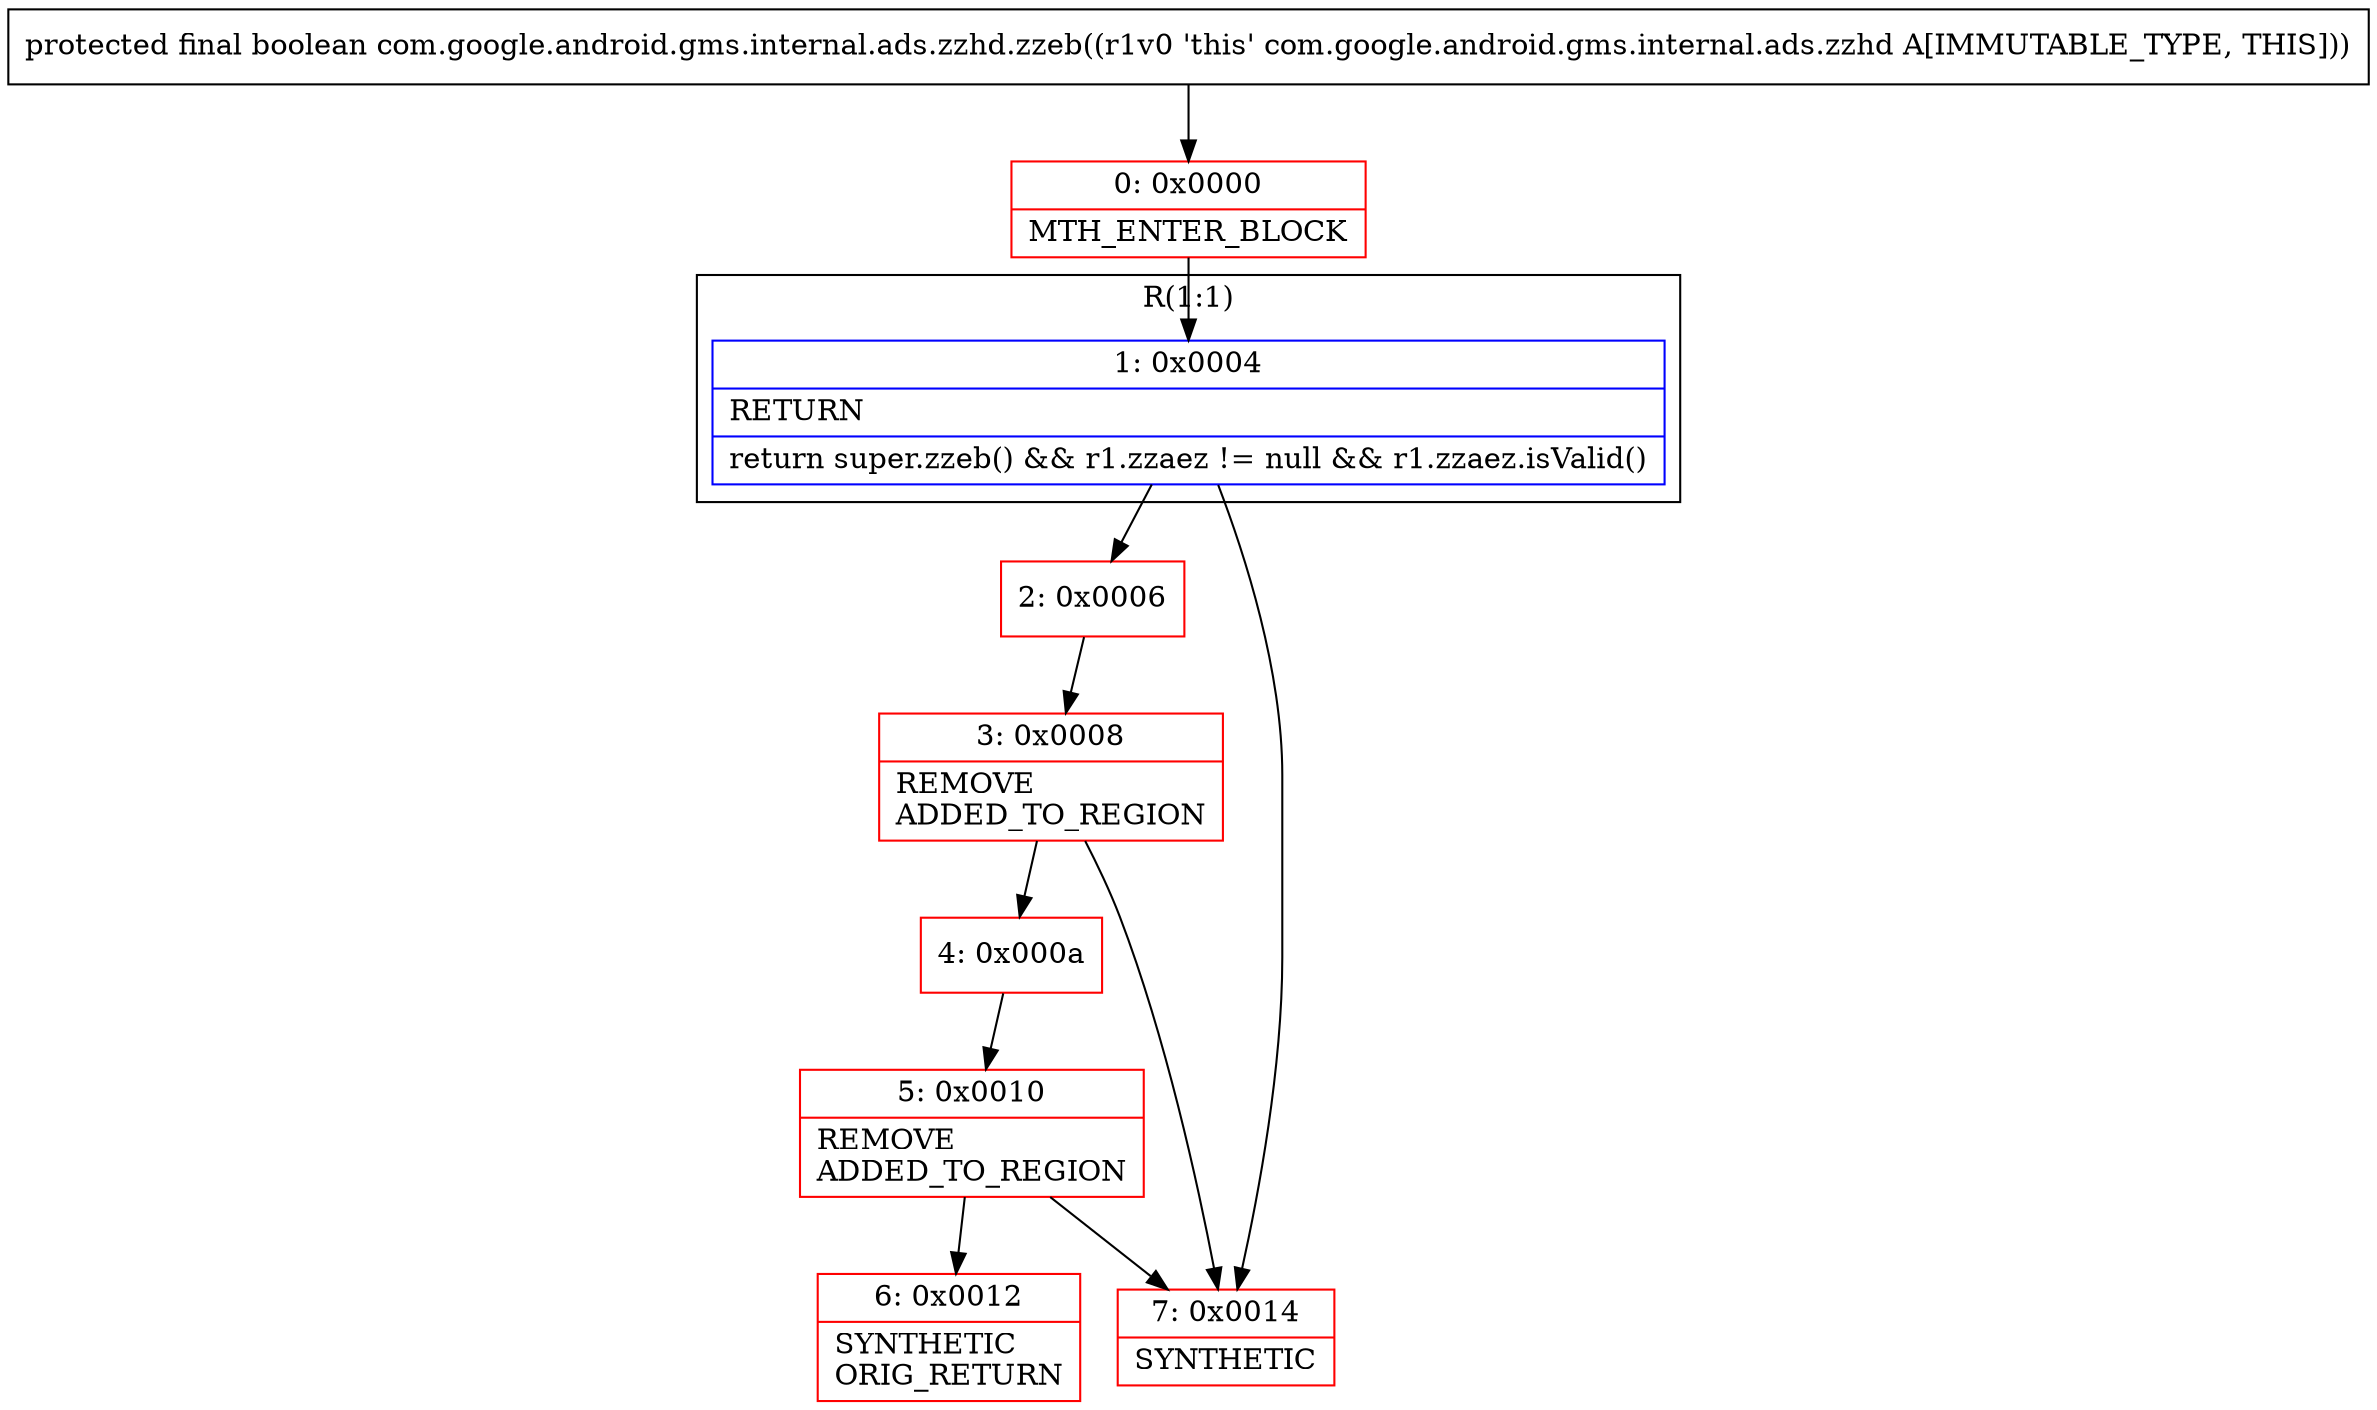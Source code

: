 digraph "CFG forcom.google.android.gms.internal.ads.zzhd.zzeb()Z" {
subgraph cluster_Region_1825807487 {
label = "R(1:1)";
node [shape=record,color=blue];
Node_1 [shape=record,label="{1\:\ 0x0004|RETURN\l|return super.zzeb() && r1.zzaez != null && r1.zzaez.isValid()\l}"];
}
Node_0 [shape=record,color=red,label="{0\:\ 0x0000|MTH_ENTER_BLOCK\l}"];
Node_2 [shape=record,color=red,label="{2\:\ 0x0006}"];
Node_3 [shape=record,color=red,label="{3\:\ 0x0008|REMOVE\lADDED_TO_REGION\l}"];
Node_4 [shape=record,color=red,label="{4\:\ 0x000a}"];
Node_5 [shape=record,color=red,label="{5\:\ 0x0010|REMOVE\lADDED_TO_REGION\l}"];
Node_6 [shape=record,color=red,label="{6\:\ 0x0012|SYNTHETIC\lORIG_RETURN\l}"];
Node_7 [shape=record,color=red,label="{7\:\ 0x0014|SYNTHETIC\l}"];
MethodNode[shape=record,label="{protected final boolean com.google.android.gms.internal.ads.zzhd.zzeb((r1v0 'this' com.google.android.gms.internal.ads.zzhd A[IMMUTABLE_TYPE, THIS])) }"];
MethodNode -> Node_0;
Node_1 -> Node_2;
Node_1 -> Node_7;
Node_0 -> Node_1;
Node_2 -> Node_3;
Node_3 -> Node_4;
Node_3 -> Node_7;
Node_4 -> Node_5;
Node_5 -> Node_6;
Node_5 -> Node_7;
}

